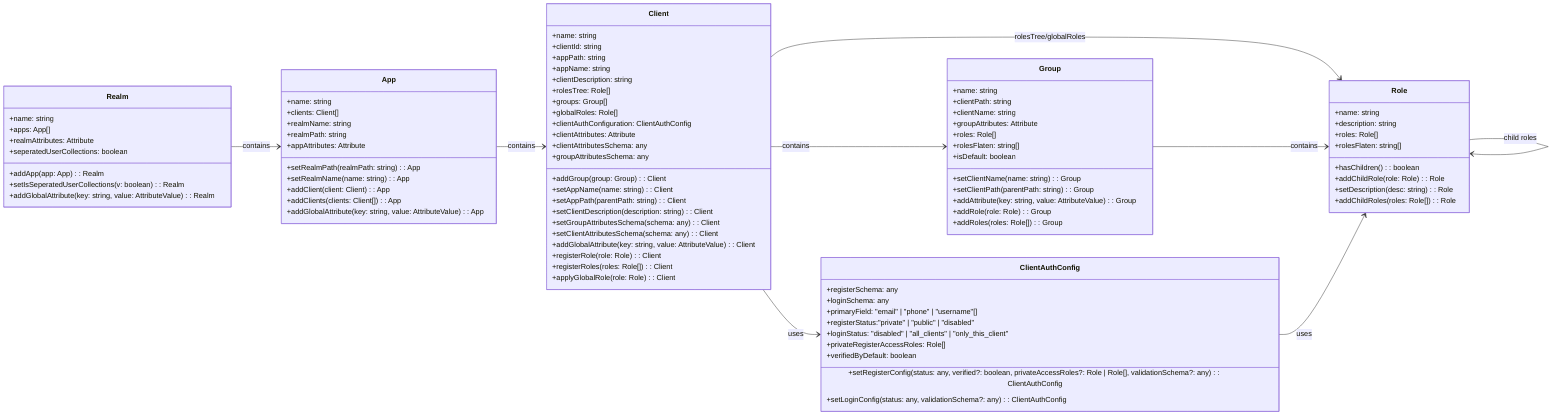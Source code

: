 classDiagram
    direction LR

    class Realm {
        +name: string
        +apps: App[]
        +realmAttributes: Attribute
        +seperatedUserCollections: boolean
        +addApp(app: App): Realm
        +setIsSeperatedUserCollections(v: boolean): Realm
        +addGlobalAttribute(key: string, value: AttributeValue): Realm
    }

    class App {
        +name: string
        +clients: Client[]
        +realmName: string
        +realmPath: string
        +appAttributes: Attribute
        +setRealmPath(realmPath: string): App
        +setRealmName(name: string): App
        +addClient(client: Client): App
        +addClients(clients: Client[]): App
        +addGlobalAttribute(key: string, value: AttributeValue): App
    }

    class Client {
        +name: string
        +clientId: string
        +appPath: string
        +appName: string
        +clientDescription: string
        +rolesTree: Role[]
        +groups: Group[]
        +globalRoles: Role[]
        +clientAuthConfiguration: ClientAuthConfig
        +clientAttributes: Attribute
        +clientAttributesSchema: any
        +groupAttributesSchema: any
        +addGroup(group: Group): Client
        +setAppName(name: string): Client
        +setAppPath(parentPath: string): Client
        +setClientDescription(description: string): Client
        +setGroupAttributesSchema(schema: any): Client
        +setClientAttributesSchema(schema: any): Client
        +addGlobalAttribute(key: string, value: AttributeValue): Client
        +registerRole(role: Role): Client
        +registerRoles(roles: Role[]): Client
        +applyGlobalRole(role: Role): Client
    }

    class Group {
        +name: string
        +clientPath: string
        +clientName: string
        +groupAttributes: Attribute
        +roles: Role[]
        +rolesFlaten: string[]
        +isDefault: boolean
        +setClientName(name: string): Group
        +setClientPath(parentPath: string): Group
        +addAttribute(key: string, value: AttributeValue): Group
        +addRole(role: Role): Group
        +addRoles(roles: Role[]): Group
    }

    class Role {
        +name: string
        +description: string
        +roles: Role[]
        +rolesFlaten: string[]
        +hasChildren(): boolean
        +addChildRole(role: Role): Role
        +setDescription(desc: string): Role
        +addChildRoles(roles: Role[]): Role
    }



    class ClientAuthConfig {
        +registerSchema: any
        +loginSchema: any
        +primaryField: "email" | "phone" | "username"[]
        +registerStatus:"private" | "public" | "disabled"
        +loginStatus: "disabled" | "all_clients" | "only_this_client"
        +privateRegisterAccessRoles: Role[]
        +verifiedByDefault: boolean
        +setRegisterConfig(status: any, verified?: boolean, privateAccessRoles?: Role | Role[], validationSchema?: any): ClientAuthConfig
        +setLoginConfig(status: any, validationSchema?: any): ClientAuthConfig
    }

    %% Relationships
    Realm --> App : contains
    App --> Client : contains
    Client --> Group : contains
    Client --> Role : rolesTree/globalRoles
    Client --> ClientAuthConfig : uses
    Group --> Role : contains
    Role --> Role : child roles
    ClientAuthConfig --> Role : uses